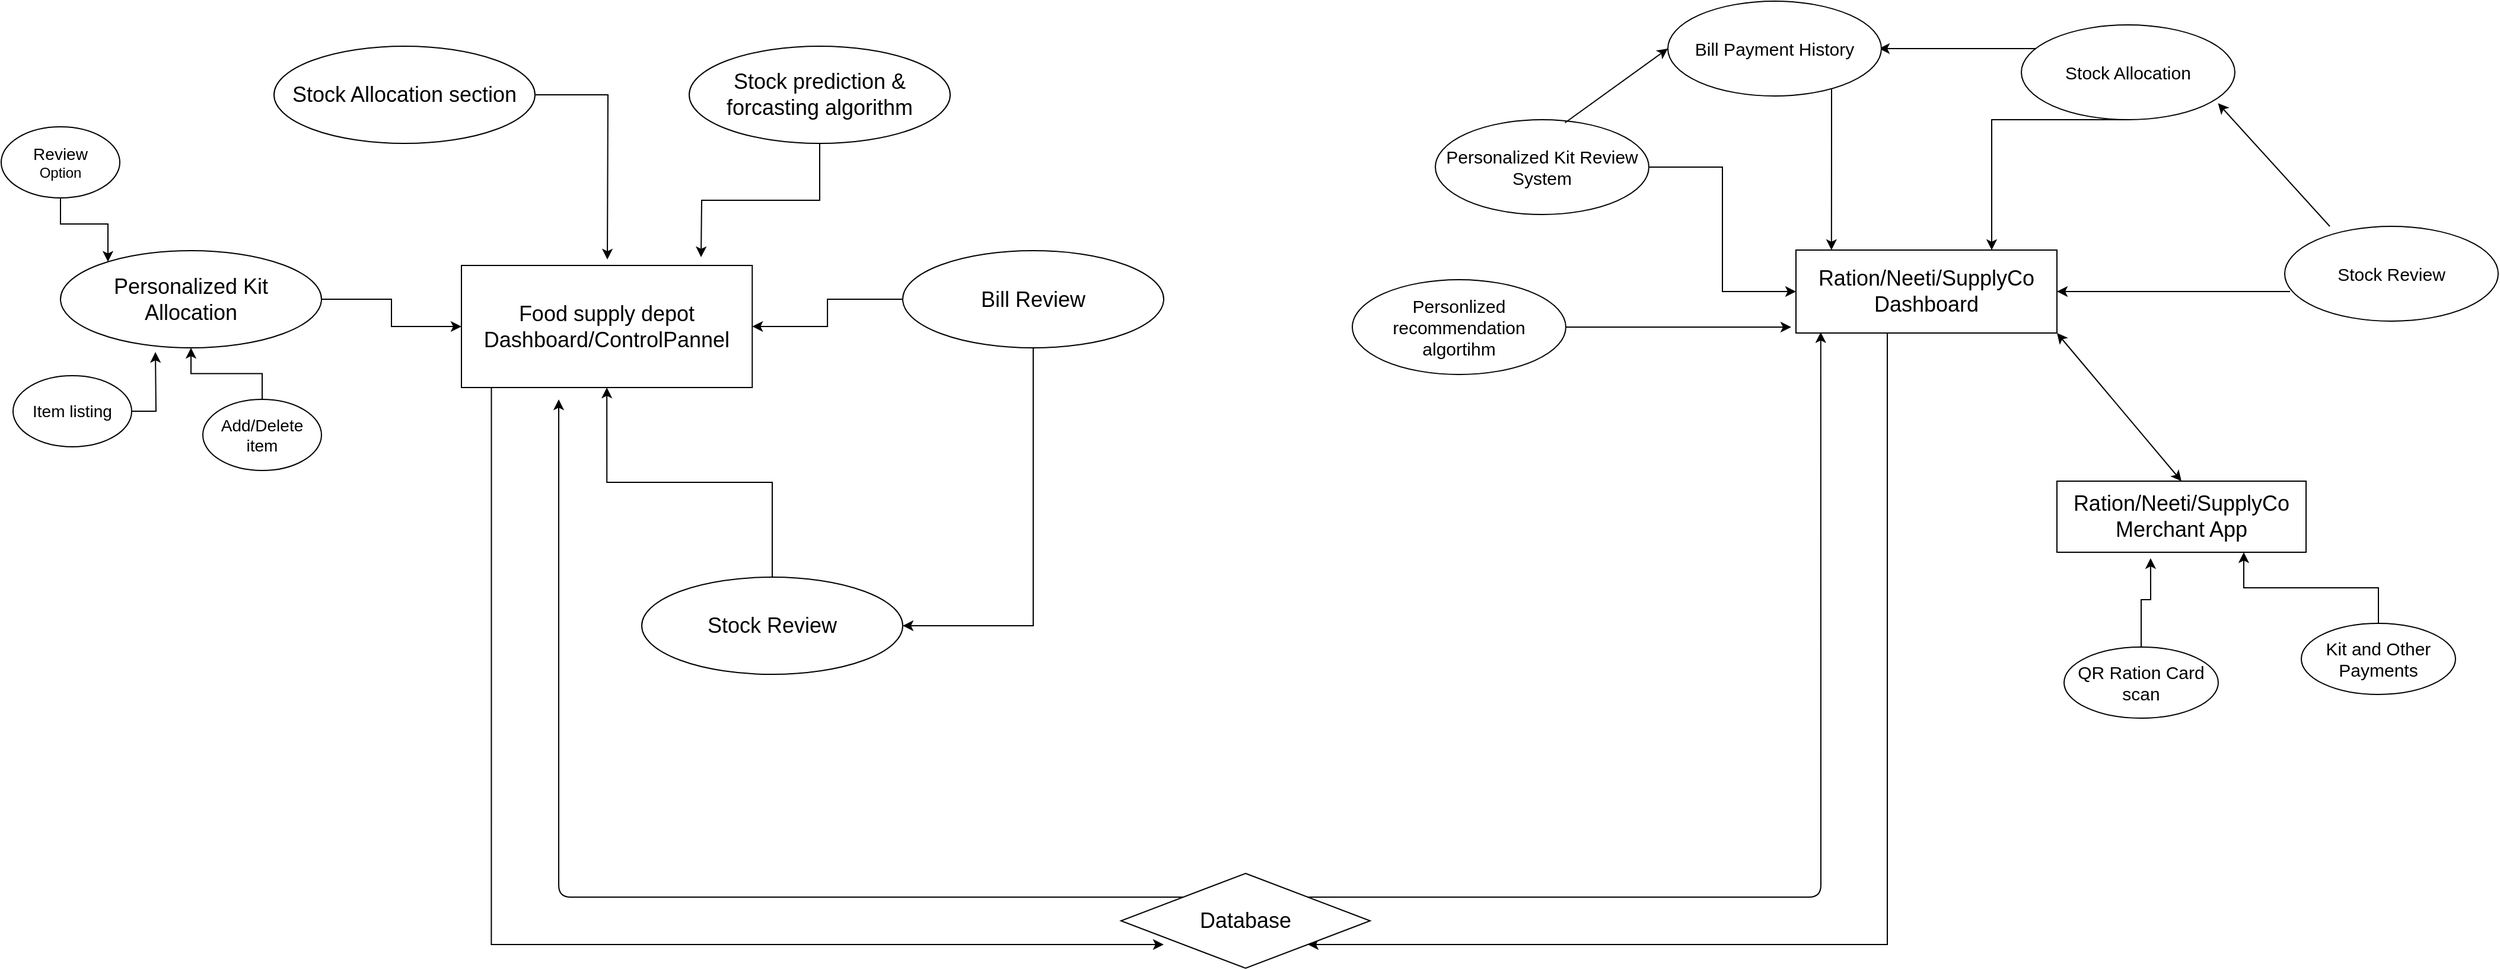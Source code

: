 <mxfile version="14.0.4" type="device"><diagram id="NP_NIsfXfr2YX3Woreds" name="Page-1"><mxGraphModel dx="2076" dy="954" grid="1" gridSize="10" guides="1" tooltips="1" connect="1" arrows="1" fold="1" page="1" pageScale="1" pageWidth="1100" pageHeight="850" math="0" shadow="0"><root><mxCell id="0"/><mxCell id="1" parent="0"/><mxCell id="rKfeAxdvtivivHY6f6pD-1" value="&lt;font style=&quot;font-size: 18px&quot;&gt;Food supply depot&lt;br&gt;Dashboard/ControlPannel&lt;br&gt;&lt;/font&gt;" style="rounded=0;whiteSpace=wrap;html=1;" vertex="1" parent="1"><mxGeometry x="438" y="237" width="245.14" height="103" as="geometry"/></mxCell><mxCell id="rKfeAxdvtivivHY6f6pD-4" style="edgeStyle=orthogonalEdgeStyle;rounded=0;orthogonalLoop=1;jettySize=auto;html=1;entryX=0.5;entryY=1;entryDx=0;entryDy=0;" edge="1" parent="1" source="rKfeAxdvtivivHY6f6pD-2" target="rKfeAxdvtivivHY6f6pD-1"><mxGeometry relative="1" as="geometry"/></mxCell><mxCell id="rKfeAxdvtivivHY6f6pD-2" value="&lt;font style=&quot;font-size: 18px&quot;&gt;Stock Review&lt;/font&gt;" style="ellipse;whiteSpace=wrap;html=1;" vertex="1" parent="1"><mxGeometry x="590" y="500" width="220" height="82" as="geometry"/></mxCell><mxCell id="rKfeAxdvtivivHY6f6pD-6" style="edgeStyle=orthogonalEdgeStyle;rounded=0;orthogonalLoop=1;jettySize=auto;html=1;" edge="1" parent="1" source="rKfeAxdvtivivHY6f6pD-5"><mxGeometry relative="1" as="geometry"><mxPoint x="561" y="232" as="targetPoint"/></mxGeometry></mxCell><mxCell id="rKfeAxdvtivivHY6f6pD-5" value="&lt;font style=&quot;font-size: 18px&quot;&gt;Stock Allocation section&lt;/font&gt;" style="ellipse;whiteSpace=wrap;html=1;" vertex="1" parent="1"><mxGeometry x="280" y="52" width="220" height="82" as="geometry"/></mxCell><mxCell id="rKfeAxdvtivivHY6f6pD-8" style="edgeStyle=orthogonalEdgeStyle;rounded=0;orthogonalLoop=1;jettySize=auto;html=1;" edge="1" parent="1" source="rKfeAxdvtivivHY6f6pD-7" target="rKfeAxdvtivivHY6f6pD-1"><mxGeometry relative="1" as="geometry"/></mxCell><mxCell id="rKfeAxdvtivivHY6f6pD-11" style="edgeStyle=orthogonalEdgeStyle;rounded=0;orthogonalLoop=1;jettySize=auto;html=1;entryX=1;entryY=0.5;entryDx=0;entryDy=0;" edge="1" parent="1" source="rKfeAxdvtivivHY6f6pD-7" target="rKfeAxdvtivivHY6f6pD-2"><mxGeometry relative="1" as="geometry"/></mxCell><mxCell id="rKfeAxdvtivivHY6f6pD-7" value="&lt;font style=&quot;font-size: 18px&quot;&gt;Bill Review&lt;/font&gt;" style="ellipse;whiteSpace=wrap;html=1;" vertex="1" parent="1"><mxGeometry x="810" y="224.5" width="220" height="82" as="geometry"/></mxCell><mxCell id="rKfeAxdvtivivHY6f6pD-10" style="edgeStyle=orthogonalEdgeStyle;rounded=0;orthogonalLoop=1;jettySize=auto;html=1;entryX=0;entryY=0.5;entryDx=0;entryDy=0;" edge="1" parent="1" source="rKfeAxdvtivivHY6f6pD-9" target="rKfeAxdvtivivHY6f6pD-1"><mxGeometry relative="1" as="geometry"><mxPoint x="590" y="322" as="targetPoint"/></mxGeometry></mxCell><mxCell id="rKfeAxdvtivivHY6f6pD-9" value="&lt;font style=&quot;font-size: 18px&quot;&gt;Personalized Kit &lt;br&gt;Allocation&lt;/font&gt;" style="ellipse;whiteSpace=wrap;html=1;" vertex="1" parent="1"><mxGeometry x="100" y="224.5" width="220" height="82" as="geometry"/></mxCell><mxCell id="rKfeAxdvtivivHY6f6pD-13" style="edgeStyle=orthogonalEdgeStyle;rounded=0;orthogonalLoop=1;jettySize=auto;html=1;" edge="1" parent="1" source="rKfeAxdvtivivHY6f6pD-12"><mxGeometry relative="1" as="geometry"><mxPoint x="180" y="310" as="targetPoint"/></mxGeometry></mxCell><mxCell id="rKfeAxdvtivivHY6f6pD-12" value="&lt;font style=&quot;font-size: 14px&quot;&gt;Item listing&lt;/font&gt;" style="ellipse;whiteSpace=wrap;html=1;" vertex="1" parent="1"><mxGeometry x="60" y="330" width="100" height="60" as="geometry"/></mxCell><mxCell id="rKfeAxdvtivivHY6f6pD-15" value="" style="edgeStyle=orthogonalEdgeStyle;rounded=0;orthogonalLoop=1;jettySize=auto;html=1;" edge="1" parent="1" source="rKfeAxdvtivivHY6f6pD-14" target="rKfeAxdvtivivHY6f6pD-9"><mxGeometry relative="1" as="geometry"/></mxCell><mxCell id="rKfeAxdvtivivHY6f6pD-14" value="&lt;font&gt;&lt;font style=&quot;font-size: 14px&quot;&gt;Add/Delete&lt;br&gt;item&lt;/font&gt;&lt;br&gt;&lt;/font&gt;" style="ellipse;whiteSpace=wrap;html=1;" vertex="1" parent="1"><mxGeometry x="220" y="350" width="100" height="60" as="geometry"/></mxCell><mxCell id="rKfeAxdvtivivHY6f6pD-17" value="" style="edgeStyle=orthogonalEdgeStyle;rounded=0;orthogonalLoop=1;jettySize=auto;html=1;" edge="1" parent="1" source="rKfeAxdvtivivHY6f6pD-16" target="rKfeAxdvtivivHY6f6pD-9"><mxGeometry relative="1" as="geometry"><Array as="points"><mxPoint x="100" y="202"/><mxPoint x="140" y="202"/></Array></mxGeometry></mxCell><mxCell id="rKfeAxdvtivivHY6f6pD-16" value="&lt;font&gt;&lt;span style=&quot;font-size: 14px&quot;&gt;Review&lt;br&gt;&lt;/span&gt;Option&lt;br&gt;&lt;/font&gt;" style="ellipse;whiteSpace=wrap;html=1;" vertex="1" parent="1"><mxGeometry x="50" y="120" width="100" height="60" as="geometry"/></mxCell><mxCell id="rKfeAxdvtivivHY6f6pD-21" style="edgeStyle=orthogonalEdgeStyle;rounded=0;orthogonalLoop=1;jettySize=auto;html=1;" edge="1" parent="1" source="rKfeAxdvtivivHY6f6pD-20"><mxGeometry relative="1" as="geometry"><mxPoint x="640" y="230" as="targetPoint"/></mxGeometry></mxCell><mxCell id="rKfeAxdvtivivHY6f6pD-20" value="&lt;font style=&quot;font-size: 18px&quot;&gt;Stock prediction &amp;amp; forcasting algorithm&lt;/font&gt;" style="ellipse;whiteSpace=wrap;html=1;" vertex="1" parent="1"><mxGeometry x="630" y="52" width="220" height="82" as="geometry"/></mxCell><mxCell id="rKfeAxdvtivivHY6f6pD-27" value="&lt;font style=&quot;font-size: 18px&quot;&gt;Ration/Neeti/SupplyCo&lt;br&gt;Dashboard&lt;/font&gt;" style="rounded=0;whiteSpace=wrap;html=1;" vertex="1" parent="1"><mxGeometry x="1563" y="224" width="220" height="70" as="geometry"/></mxCell><mxCell id="rKfeAxdvtivivHY6f6pD-28" style="edgeStyle=orthogonalEdgeStyle;rounded=0;orthogonalLoop=1;jettySize=auto;html=1;entryX=0;entryY=0.5;entryDx=0;entryDy=0;" edge="1" parent="1" source="rKfeAxdvtivivHY6f6pD-29" target="rKfeAxdvtivivHY6f6pD-27"><mxGeometry relative="1" as="geometry"/></mxCell><mxCell id="rKfeAxdvtivivHY6f6pD-29" value="&lt;font style=&quot;font-size: 15px&quot;&gt;Personalized Kit Review System&lt;/font&gt;" style="ellipse;whiteSpace=wrap;html=1;" vertex="1" parent="1"><mxGeometry x="1259" y="114" width="180" height="80" as="geometry"/></mxCell><mxCell id="rKfeAxdvtivivHY6f6pD-30" style="edgeStyle=orthogonalEdgeStyle;rounded=0;orthogonalLoop=1;jettySize=auto;html=1;entryX=1;entryY=0.5;entryDx=0;entryDy=0;" edge="1" parent="1" target="rKfeAxdvtivivHY6f6pD-27"><mxGeometry relative="1" as="geometry"><mxPoint x="1979.568" y="259" as="sourcePoint"/><Array as="points"><mxPoint x="1893" y="259"/><mxPoint x="1893" y="259"/></Array></mxGeometry></mxCell><mxCell id="rKfeAxdvtivivHY6f6pD-31" value="&lt;font style=&quot;font-size: 15px&quot;&gt;Stock Review&lt;/font&gt;" style="ellipse;whiteSpace=wrap;html=1;" vertex="1" parent="1"><mxGeometry x="1975" y="204" width="180" height="80" as="geometry"/></mxCell><mxCell id="rKfeAxdvtivivHY6f6pD-32" style="edgeStyle=orthogonalEdgeStyle;rounded=0;orthogonalLoop=1;jettySize=auto;html=1;entryX=0.75;entryY=0;entryDx=0;entryDy=0;" edge="1" parent="1" source="rKfeAxdvtivivHY6f6pD-34" target="rKfeAxdvtivivHY6f6pD-27"><mxGeometry relative="1" as="geometry"><Array as="points"><mxPoint x="1728" y="114"/></Array></mxGeometry></mxCell><mxCell id="rKfeAxdvtivivHY6f6pD-33" style="edgeStyle=orthogonalEdgeStyle;rounded=0;orthogonalLoop=1;jettySize=auto;html=1;entryX=1;entryY=0.5;entryDx=0;entryDy=0;" edge="1" parent="1" source="rKfeAxdvtivivHY6f6pD-34"><mxGeometry relative="1" as="geometry"><mxPoint x="1633" y="54" as="targetPoint"/><Array as="points"><mxPoint x="1713" y="54"/><mxPoint x="1713" y="54"/></Array></mxGeometry></mxCell><mxCell id="rKfeAxdvtivivHY6f6pD-34" value="&lt;font style=&quot;font-size: 15px&quot;&gt;Stock Allocation&lt;/font&gt;" style="ellipse;whiteSpace=wrap;html=1;" vertex="1" parent="1"><mxGeometry x="1753" y="34" width="180" height="80" as="geometry"/></mxCell><mxCell id="rKfeAxdvtivivHY6f6pD-35" style="edgeStyle=orthogonalEdgeStyle;rounded=0;orthogonalLoop=1;jettySize=auto;html=1;entryX=0.136;entryY=0;entryDx=0;entryDy=0;entryPerimeter=0;" edge="1" parent="1" target="rKfeAxdvtivivHY6f6pD-27"><mxGeometry relative="1" as="geometry"><mxPoint x="1593" y="87.259" as="sourcePoint"/><Array as="points"><mxPoint x="1593" y="124"/><mxPoint x="1593" y="124"/></Array></mxGeometry></mxCell><mxCell id="rKfeAxdvtivivHY6f6pD-36" value="&lt;font style=&quot;font-size: 15px&quot;&gt;Bill Payment History&lt;/font&gt;" style="ellipse;whiteSpace=wrap;html=1;" vertex="1" parent="1"><mxGeometry x="1455" y="14" width="180" height="80" as="geometry"/></mxCell><mxCell id="rKfeAxdvtivivHY6f6pD-37" style="edgeStyle=orthogonalEdgeStyle;rounded=0;orthogonalLoop=1;jettySize=auto;html=1;" edge="1" parent="1" source="rKfeAxdvtivivHY6f6pD-38"><mxGeometry relative="1" as="geometry"><mxPoint x="1559" y="289" as="targetPoint"/></mxGeometry></mxCell><mxCell id="rKfeAxdvtivivHY6f6pD-38" value="&lt;font style=&quot;font-size: 15px&quot;&gt;Personlized recommendation&lt;br&gt;algortihm&lt;br&gt;&lt;/font&gt;" style="ellipse;whiteSpace=wrap;html=1;" vertex="1" parent="1"><mxGeometry x="1189" y="249" width="180" height="80" as="geometry"/></mxCell><mxCell id="rKfeAxdvtivivHY6f6pD-39" value="" style="endArrow=classic;html=1;exitX=0.607;exitY=0.033;exitDx=0;exitDy=0;exitPerimeter=0;entryX=0;entryY=0.5;entryDx=0;entryDy=0;" edge="1" parent="1" source="rKfeAxdvtivivHY6f6pD-29" target="rKfeAxdvtivivHY6f6pD-36"><mxGeometry width="50" height="50" relative="1" as="geometry"><mxPoint x="1393" y="184" as="sourcePoint"/><mxPoint x="1501.932" y="89.593" as="targetPoint"/></mxGeometry></mxCell><mxCell id="rKfeAxdvtivivHY6f6pD-40" value="" style="endArrow=classic;html=1;entryX=0.921;entryY=0.827;entryDx=0;entryDy=0;entryPerimeter=0;" edge="1" parent="1" target="rKfeAxdvtivivHY6f6pD-34"><mxGeometry width="50" height="50" relative="1" as="geometry"><mxPoint x="2013" y="204" as="sourcePoint"/><mxPoint x="2121.932" y="109.593" as="targetPoint"/></mxGeometry></mxCell><mxCell id="rKfeAxdvtivivHY6f6pD-51" style="edgeStyle=orthogonalEdgeStyle;rounded=0;orthogonalLoop=1;jettySize=auto;html=1;exitX=0.103;exitY=1;exitDx=0;exitDy=0;exitPerimeter=0;" edge="1" parent="1" source="rKfeAxdvtivivHY6f6pD-1"><mxGeometry relative="1" as="geometry"><mxPoint x="1030" y="810" as="targetPoint"/><Array as="points"><mxPoint x="463" y="810"/></Array></mxGeometry></mxCell><mxCell id="rKfeAxdvtivivHY6f6pD-52" style="edgeStyle=orthogonalEdgeStyle;rounded=0;orthogonalLoop=1;jettySize=auto;html=1;exitX=0.25;exitY=1;exitDx=0;exitDy=0;" edge="1" parent="1" source="rKfeAxdvtivivHY6f6pD-27" target="rKfeAxdvtivivHY6f6pD-54"><mxGeometry relative="1" as="geometry"><mxPoint x="1240" y="800" as="targetPoint"/><mxPoint x="1650" y="300" as="sourcePoint"/><Array as="points"><mxPoint x="1640" y="294"/><mxPoint x="1640" y="810"/></Array></mxGeometry></mxCell><mxCell id="rKfeAxdvtivivHY6f6pD-42" value="" style="endArrow=classic;html=1;entryX=0.095;entryY=0.99;entryDx=0;entryDy=0;entryPerimeter=0;exitX=1;exitY=0;exitDx=0;exitDy=0;" edge="1" parent="1" source="rKfeAxdvtivivHY6f6pD-54" target="rKfeAxdvtivivHY6f6pD-27"><mxGeometry width="50" height="50" relative="1" as="geometry"><mxPoint x="1270" y="770" as="sourcePoint"/><mxPoint x="1380" y="624" as="targetPoint"/><Array as="points"><mxPoint x="1584" y="770"/><mxPoint x="1584" y="680"/></Array></mxGeometry></mxCell><mxCell id="rKfeAxdvtivivHY6f6pD-44" value="&lt;span style=&quot;font-size: 18px&quot;&gt;Ration/Neeti/SupplyCo&lt;/span&gt;&lt;br style=&quot;font-size: 18px&quot;&gt;&lt;span style=&quot;font-size: 18px&quot;&gt;Merchant App&lt;/span&gt;" style="rounded=0;whiteSpace=wrap;html=1;" vertex="1" parent="1"><mxGeometry x="1783" y="419" width="210" height="60" as="geometry"/></mxCell><mxCell id="rKfeAxdvtivivHY6f6pD-45" value="" style="endArrow=classic;startArrow=classic;html=1;entryX=1;entryY=1;entryDx=0;entryDy=0;exitX=0.5;exitY=0;exitDx=0;exitDy=0;" edge="1" parent="1" source="rKfeAxdvtivivHY6f6pD-44" target="rKfeAxdvtivivHY6f6pD-27"><mxGeometry width="50" height="50" relative="1" as="geometry"><mxPoint x="1619" y="449" as="sourcePoint"/><mxPoint x="1669" y="399" as="targetPoint"/></mxGeometry></mxCell><mxCell id="rKfeAxdvtivivHY6f6pD-46" style="edgeStyle=orthogonalEdgeStyle;rounded=0;orthogonalLoop=1;jettySize=auto;html=1;entryX=0.376;entryY=1.083;entryDx=0;entryDy=0;entryPerimeter=0;" edge="1" parent="1" source="rKfeAxdvtivivHY6f6pD-47" target="rKfeAxdvtivivHY6f6pD-44"><mxGeometry relative="1" as="geometry"/></mxCell><mxCell id="rKfeAxdvtivivHY6f6pD-47" value="&lt;span style=&quot;font-size: 15px&quot;&gt;QR Ration Card scan&lt;/span&gt;" style="ellipse;whiteSpace=wrap;html=1;" vertex="1" parent="1"><mxGeometry x="1789" y="559" width="130" height="60" as="geometry"/></mxCell><mxCell id="rKfeAxdvtivivHY6f6pD-48" style="edgeStyle=orthogonalEdgeStyle;rounded=0;orthogonalLoop=1;jettySize=auto;html=1;entryX=0.75;entryY=1;entryDx=0;entryDy=0;" edge="1" parent="1" source="rKfeAxdvtivivHY6f6pD-49" target="rKfeAxdvtivivHY6f6pD-44"><mxGeometry relative="1" as="geometry"/></mxCell><mxCell id="rKfeAxdvtivivHY6f6pD-49" value="&lt;span style=&quot;font-size: 15px&quot;&gt;Kit and Other Payments&lt;/span&gt;" style="ellipse;whiteSpace=wrap;html=1;" vertex="1" parent="1"><mxGeometry x="1989" y="539" width="130" height="60" as="geometry"/></mxCell><mxCell id="rKfeAxdvtivivHY6f6pD-53" value="" style="endArrow=classic;html=1;exitX=0;exitY=0;exitDx=0;exitDy=0;" edge="1" parent="1" source="rKfeAxdvtivivHY6f6pD-54"><mxGeometry width="50" height="50" relative="1" as="geometry"><mxPoint x="930" y="760" as="sourcePoint"/><mxPoint x="520" y="350" as="targetPoint"/><Array as="points"><mxPoint x="520" y="770"/><mxPoint x="520" y="680"/></Array></mxGeometry></mxCell><mxCell id="rKfeAxdvtivivHY6f6pD-54" value="&lt;font style=&quot;font-size: 18px&quot;&gt;Database&lt;/font&gt;" style="rhombus;whiteSpace=wrap;html=1;" vertex="1" parent="1"><mxGeometry x="994" y="750" width="210" height="80" as="geometry"/></mxCell></root></mxGraphModel></diagram></mxfile>